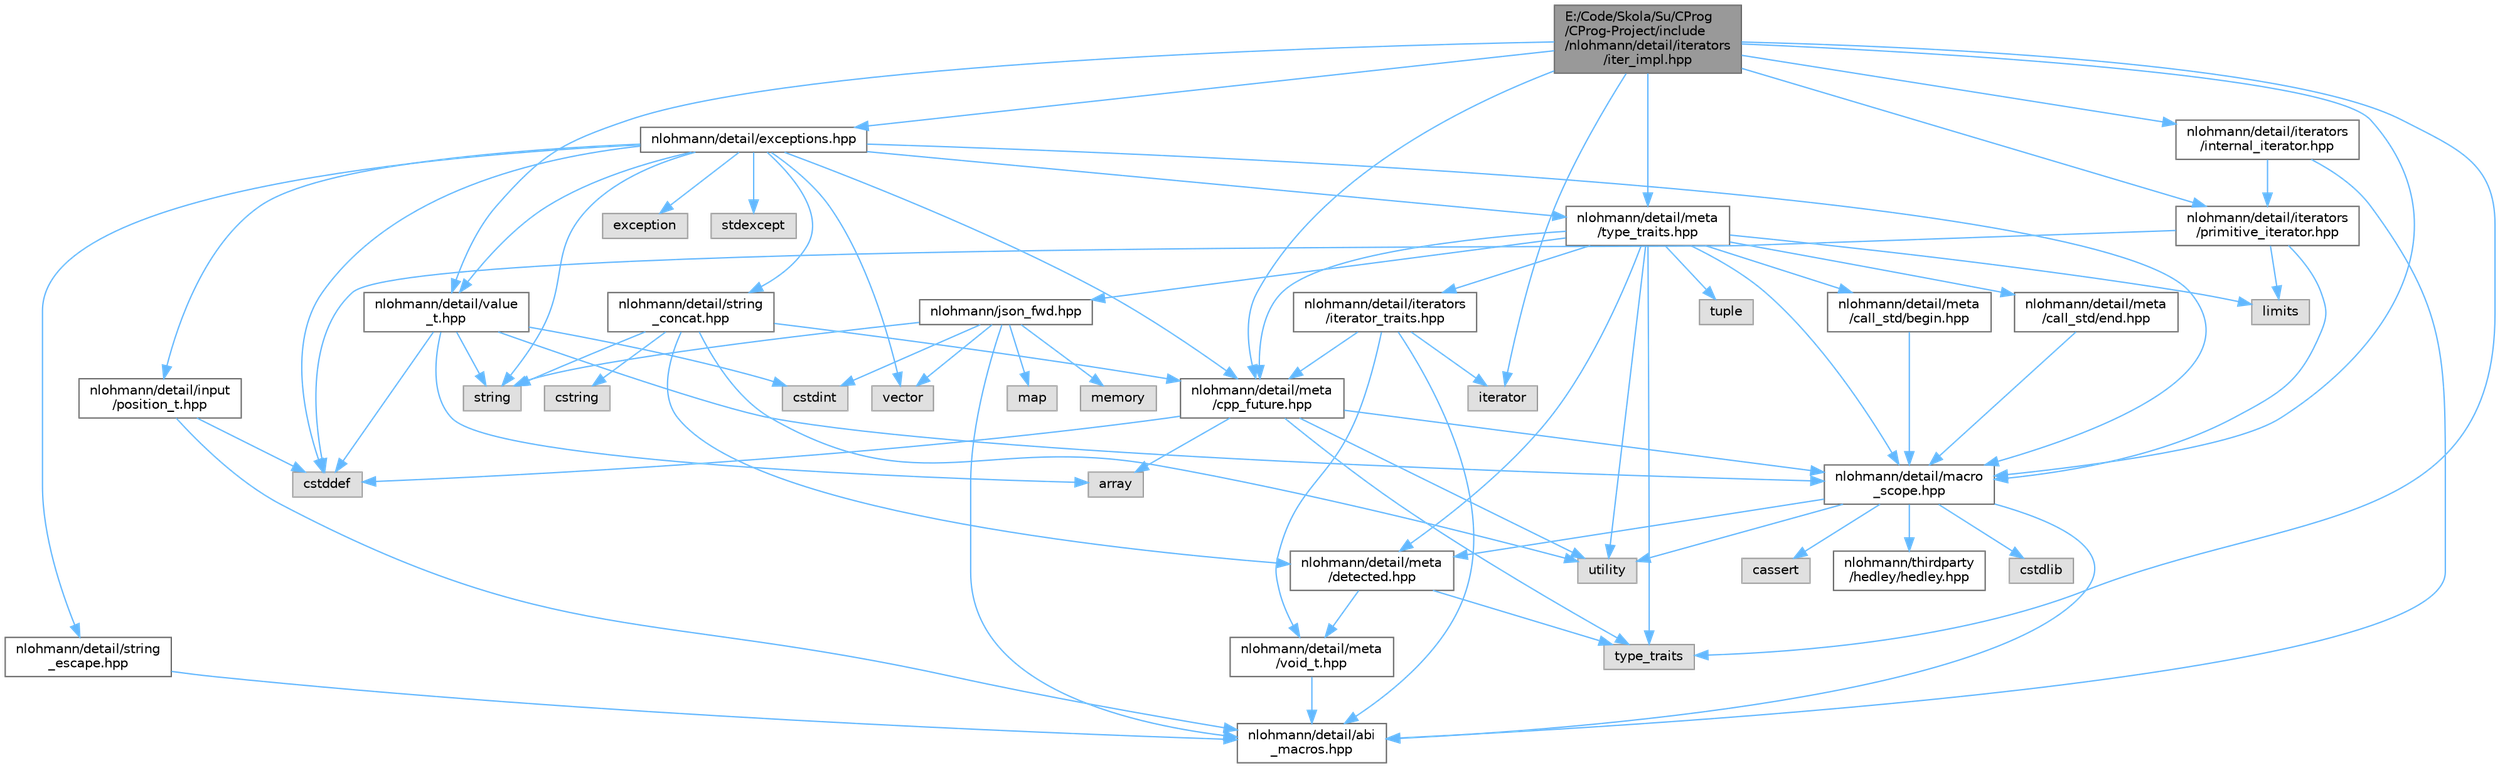 digraph "E:/Code/Skola/Su/CProg/CProg-Project/include/nlohmann/detail/iterators/iter_impl.hpp"
{
 // LATEX_PDF_SIZE
  bgcolor="transparent";
  edge [fontname=Helvetica,fontsize=10,labelfontname=Helvetica,labelfontsize=10];
  node [fontname=Helvetica,fontsize=10,shape=box,height=0.2,width=0.4];
  Node1 [id="Node000001",label="E:/Code/Skola/Su/CProg\l/CProg-Project/include\l/nlohmann/detail/iterators\l/iter_impl.hpp",height=0.2,width=0.4,color="gray40", fillcolor="grey60", style="filled", fontcolor="black",tooltip=" "];
  Node1 -> Node2 [id="edge77_Node000001_Node000002",color="steelblue1",style="solid",tooltip=" "];
  Node2 [id="Node000002",label="iterator",height=0.2,width=0.4,color="grey60", fillcolor="#E0E0E0", style="filled",tooltip=" "];
  Node1 -> Node3 [id="edge78_Node000001_Node000003",color="steelblue1",style="solid",tooltip=" "];
  Node3 [id="Node000003",label="type_traits",height=0.2,width=0.4,color="grey60", fillcolor="#E0E0E0", style="filled",tooltip=" "];
  Node1 -> Node4 [id="edge79_Node000001_Node000004",color="steelblue1",style="solid",tooltip=" "];
  Node4 [id="Node000004",label="nlohmann/detail/exceptions.hpp",height=0.2,width=0.4,color="grey40", fillcolor="white", style="filled",URL="$exceptions_8hpp.html",tooltip=" "];
  Node4 -> Node5 [id="edge80_Node000004_Node000005",color="steelblue1",style="solid",tooltip=" "];
  Node5 [id="Node000005",label="cstddef",height=0.2,width=0.4,color="grey60", fillcolor="#E0E0E0", style="filled",tooltip=" "];
  Node4 -> Node6 [id="edge81_Node000004_Node000006",color="steelblue1",style="solid",tooltip=" "];
  Node6 [id="Node000006",label="exception",height=0.2,width=0.4,color="grey60", fillcolor="#E0E0E0", style="filled",tooltip=" "];
  Node4 -> Node7 [id="edge82_Node000004_Node000007",color="steelblue1",style="solid",tooltip=" "];
  Node7 [id="Node000007",label="stdexcept",height=0.2,width=0.4,color="grey60", fillcolor="#E0E0E0", style="filled",tooltip=" "];
  Node4 -> Node8 [id="edge83_Node000004_Node000008",color="steelblue1",style="solid",tooltip=" "];
  Node8 [id="Node000008",label="string",height=0.2,width=0.4,color="grey60", fillcolor="#E0E0E0", style="filled",tooltip=" "];
  Node4 -> Node9 [id="edge84_Node000004_Node000009",color="steelblue1",style="solid",tooltip=" "];
  Node9 [id="Node000009",label="vector",height=0.2,width=0.4,color="grey60", fillcolor="#E0E0E0", style="filled",tooltip=" "];
  Node4 -> Node10 [id="edge85_Node000004_Node000010",color="steelblue1",style="solid",tooltip=" "];
  Node10 [id="Node000010",label="nlohmann/detail/value\l_t.hpp",height=0.2,width=0.4,color="grey40", fillcolor="white", style="filled",URL="$value__t_8hpp.html",tooltip=" "];
  Node10 -> Node11 [id="edge86_Node000010_Node000011",color="steelblue1",style="solid",tooltip=" "];
  Node11 [id="Node000011",label="array",height=0.2,width=0.4,color="grey60", fillcolor="#E0E0E0", style="filled",tooltip=" "];
  Node10 -> Node5 [id="edge87_Node000010_Node000005",color="steelblue1",style="solid",tooltip=" "];
  Node10 -> Node12 [id="edge88_Node000010_Node000012",color="steelblue1",style="solid",tooltip=" "];
  Node12 [id="Node000012",label="cstdint",height=0.2,width=0.4,color="grey60", fillcolor="#E0E0E0", style="filled",tooltip=" "];
  Node10 -> Node8 [id="edge89_Node000010_Node000008",color="steelblue1",style="solid",tooltip=" "];
  Node10 -> Node13 [id="edge90_Node000010_Node000013",color="steelblue1",style="solid",tooltip=" "];
  Node13 [id="Node000013",label="nlohmann/detail/macro\l_scope.hpp",height=0.2,width=0.4,color="grey40", fillcolor="white", style="filled",URL="$macro__scope_8hpp.html",tooltip=" "];
  Node13 -> Node14 [id="edge91_Node000013_Node000014",color="steelblue1",style="solid",tooltip=" "];
  Node14 [id="Node000014",label="utility",height=0.2,width=0.4,color="grey60", fillcolor="#E0E0E0", style="filled",tooltip=" "];
  Node13 -> Node15 [id="edge92_Node000013_Node000015",color="steelblue1",style="solid",tooltip=" "];
  Node15 [id="Node000015",label="nlohmann/detail/meta\l/detected.hpp",height=0.2,width=0.4,color="grey40", fillcolor="white", style="filled",URL="$detected_8hpp.html",tooltip=" "];
  Node15 -> Node3 [id="edge93_Node000015_Node000003",color="steelblue1",style="solid",tooltip=" "];
  Node15 -> Node16 [id="edge94_Node000015_Node000016",color="steelblue1",style="solid",tooltip=" "];
  Node16 [id="Node000016",label="nlohmann/detail/meta\l/void_t.hpp",height=0.2,width=0.4,color="grey40", fillcolor="white", style="filled",URL="$void__t_8hpp.html",tooltip=" "];
  Node16 -> Node17 [id="edge95_Node000016_Node000017",color="steelblue1",style="solid",tooltip=" "];
  Node17 [id="Node000017",label="nlohmann/detail/abi\l_macros.hpp",height=0.2,width=0.4,color="grey40", fillcolor="white", style="filled",URL="$abi__macros_8hpp.html",tooltip=" "];
  Node13 -> Node18 [id="edge96_Node000013_Node000018",color="steelblue1",style="solid",tooltip=" "];
  Node18 [id="Node000018",label="nlohmann/thirdparty\l/hedley/hedley.hpp",height=0.2,width=0.4,color="grey40", fillcolor="white", style="filled",URL="$hedley_8hpp.html",tooltip=" "];
  Node13 -> Node17 [id="edge97_Node000013_Node000017",color="steelblue1",style="solid",tooltip=" "];
  Node13 -> Node19 [id="edge98_Node000013_Node000019",color="steelblue1",style="solid",tooltip=" "];
  Node19 [id="Node000019",label="cstdlib",height=0.2,width=0.4,color="grey60", fillcolor="#E0E0E0", style="filled",tooltip=" "];
  Node13 -> Node20 [id="edge99_Node000013_Node000020",color="steelblue1",style="solid",tooltip=" "];
  Node20 [id="Node000020",label="cassert",height=0.2,width=0.4,color="grey60", fillcolor="#E0E0E0", style="filled",tooltip=" "];
  Node4 -> Node21 [id="edge100_Node000004_Node000021",color="steelblue1",style="solid",tooltip=" "];
  Node21 [id="Node000021",label="nlohmann/detail/string\l_escape.hpp",height=0.2,width=0.4,color="grey40", fillcolor="white", style="filled",URL="$string__escape_8hpp.html",tooltip=" "];
  Node21 -> Node17 [id="edge101_Node000021_Node000017",color="steelblue1",style="solid",tooltip=" "];
  Node4 -> Node22 [id="edge102_Node000004_Node000022",color="steelblue1",style="solid",tooltip=" "];
  Node22 [id="Node000022",label="nlohmann/detail/input\l/position_t.hpp",height=0.2,width=0.4,color="grey40", fillcolor="white", style="filled",URL="$position__t_8hpp.html",tooltip=" "];
  Node22 -> Node5 [id="edge103_Node000022_Node000005",color="steelblue1",style="solid",tooltip=" "];
  Node22 -> Node17 [id="edge104_Node000022_Node000017",color="steelblue1",style="solid",tooltip=" "];
  Node4 -> Node13 [id="edge105_Node000004_Node000013",color="steelblue1",style="solid",tooltip=" "];
  Node4 -> Node23 [id="edge106_Node000004_Node000023",color="steelblue1",style="solid",tooltip=" "];
  Node23 [id="Node000023",label="nlohmann/detail/meta\l/cpp_future.hpp",height=0.2,width=0.4,color="grey40", fillcolor="white", style="filled",URL="$cpp__future_8hpp.html",tooltip=" "];
  Node23 -> Node11 [id="edge107_Node000023_Node000011",color="steelblue1",style="solid",tooltip=" "];
  Node23 -> Node5 [id="edge108_Node000023_Node000005",color="steelblue1",style="solid",tooltip=" "];
  Node23 -> Node3 [id="edge109_Node000023_Node000003",color="steelblue1",style="solid",tooltip=" "];
  Node23 -> Node14 [id="edge110_Node000023_Node000014",color="steelblue1",style="solid",tooltip=" "];
  Node23 -> Node13 [id="edge111_Node000023_Node000013",color="steelblue1",style="solid",tooltip=" "];
  Node4 -> Node24 [id="edge112_Node000004_Node000024",color="steelblue1",style="solid",tooltip=" "];
  Node24 [id="Node000024",label="nlohmann/detail/meta\l/type_traits.hpp",height=0.2,width=0.4,color="grey40", fillcolor="white", style="filled",URL="$type__traits_8hpp.html",tooltip=" "];
  Node24 -> Node25 [id="edge113_Node000024_Node000025",color="steelblue1",style="solid",tooltip=" "];
  Node25 [id="Node000025",label="limits",height=0.2,width=0.4,color="grey60", fillcolor="#E0E0E0", style="filled",tooltip=" "];
  Node24 -> Node3 [id="edge114_Node000024_Node000003",color="steelblue1",style="solid",tooltip=" "];
  Node24 -> Node14 [id="edge115_Node000024_Node000014",color="steelblue1",style="solid",tooltip=" "];
  Node24 -> Node26 [id="edge116_Node000024_Node000026",color="steelblue1",style="solid",tooltip=" "];
  Node26 [id="Node000026",label="tuple",height=0.2,width=0.4,color="grey60", fillcolor="#E0E0E0", style="filled",tooltip=" "];
  Node24 -> Node27 [id="edge117_Node000024_Node000027",color="steelblue1",style="solid",tooltip=" "];
  Node27 [id="Node000027",label="nlohmann/detail/iterators\l/iterator_traits.hpp",height=0.2,width=0.4,color="grey40", fillcolor="white", style="filled",URL="$iterator__traits_8hpp.html",tooltip=" "];
  Node27 -> Node2 [id="edge118_Node000027_Node000002",color="steelblue1",style="solid",tooltip=" "];
  Node27 -> Node17 [id="edge119_Node000027_Node000017",color="steelblue1",style="solid",tooltip=" "];
  Node27 -> Node16 [id="edge120_Node000027_Node000016",color="steelblue1",style="solid",tooltip=" "];
  Node27 -> Node23 [id="edge121_Node000027_Node000023",color="steelblue1",style="solid",tooltip=" "];
  Node24 -> Node13 [id="edge122_Node000024_Node000013",color="steelblue1",style="solid",tooltip=" "];
  Node24 -> Node28 [id="edge123_Node000024_Node000028",color="steelblue1",style="solid",tooltip=" "];
  Node28 [id="Node000028",label="nlohmann/detail/meta\l/call_std/begin.hpp",height=0.2,width=0.4,color="grey40", fillcolor="white", style="filled",URL="$begin_8hpp.html",tooltip=" "];
  Node28 -> Node13 [id="edge124_Node000028_Node000013",color="steelblue1",style="solid",tooltip=" "];
  Node24 -> Node29 [id="edge125_Node000024_Node000029",color="steelblue1",style="solid",tooltip=" "];
  Node29 [id="Node000029",label="nlohmann/detail/meta\l/call_std/end.hpp",height=0.2,width=0.4,color="grey40", fillcolor="white", style="filled",URL="$end_8hpp.html",tooltip=" "];
  Node29 -> Node13 [id="edge126_Node000029_Node000013",color="steelblue1",style="solid",tooltip=" "];
  Node24 -> Node23 [id="edge127_Node000024_Node000023",color="steelblue1",style="solid",tooltip=" "];
  Node24 -> Node15 [id="edge128_Node000024_Node000015",color="steelblue1",style="solid",tooltip=" "];
  Node24 -> Node30 [id="edge129_Node000024_Node000030",color="steelblue1",style="solid",tooltip=" "];
  Node30 [id="Node000030",label="nlohmann/json_fwd.hpp",height=0.2,width=0.4,color="grey40", fillcolor="white", style="filled",URL="$json__fwd_8hpp.html",tooltip=" "];
  Node30 -> Node12 [id="edge130_Node000030_Node000012",color="steelblue1",style="solid",tooltip=" "];
  Node30 -> Node31 [id="edge131_Node000030_Node000031",color="steelblue1",style="solid",tooltip=" "];
  Node31 [id="Node000031",label="map",height=0.2,width=0.4,color="grey60", fillcolor="#E0E0E0", style="filled",tooltip=" "];
  Node30 -> Node32 [id="edge132_Node000030_Node000032",color="steelblue1",style="solid",tooltip=" "];
  Node32 [id="Node000032",label="memory",height=0.2,width=0.4,color="grey60", fillcolor="#E0E0E0", style="filled",tooltip=" "];
  Node30 -> Node8 [id="edge133_Node000030_Node000008",color="steelblue1",style="solid",tooltip=" "];
  Node30 -> Node9 [id="edge134_Node000030_Node000009",color="steelblue1",style="solid",tooltip=" "];
  Node30 -> Node17 [id="edge135_Node000030_Node000017",color="steelblue1",style="solid",tooltip=" "];
  Node4 -> Node33 [id="edge136_Node000004_Node000033",color="steelblue1",style="solid",tooltip=" "];
  Node33 [id="Node000033",label="nlohmann/detail/string\l_concat.hpp",height=0.2,width=0.4,color="grey40", fillcolor="white", style="filled",URL="$string__concat_8hpp.html",tooltip=" "];
  Node33 -> Node34 [id="edge137_Node000033_Node000034",color="steelblue1",style="solid",tooltip=" "];
  Node34 [id="Node000034",label="cstring",height=0.2,width=0.4,color="grey60", fillcolor="#E0E0E0", style="filled",tooltip=" "];
  Node33 -> Node8 [id="edge138_Node000033_Node000008",color="steelblue1",style="solid",tooltip=" "];
  Node33 -> Node14 [id="edge139_Node000033_Node000014",color="steelblue1",style="solid",tooltip=" "];
  Node33 -> Node23 [id="edge140_Node000033_Node000023",color="steelblue1",style="solid",tooltip=" "];
  Node33 -> Node15 [id="edge141_Node000033_Node000015",color="steelblue1",style="solid",tooltip=" "];
  Node1 -> Node35 [id="edge142_Node000001_Node000035",color="steelblue1",style="solid",tooltip=" "];
  Node35 [id="Node000035",label="nlohmann/detail/iterators\l/internal_iterator.hpp",height=0.2,width=0.4,color="grey40", fillcolor="white", style="filled",URL="$internal__iterator_8hpp.html",tooltip=" "];
  Node35 -> Node17 [id="edge143_Node000035_Node000017",color="steelblue1",style="solid",tooltip=" "];
  Node35 -> Node36 [id="edge144_Node000035_Node000036",color="steelblue1",style="solid",tooltip=" "];
  Node36 [id="Node000036",label="nlohmann/detail/iterators\l/primitive_iterator.hpp",height=0.2,width=0.4,color="grey40", fillcolor="white", style="filled",URL="$primitive__iterator_8hpp.html",tooltip=" "];
  Node36 -> Node5 [id="edge145_Node000036_Node000005",color="steelblue1",style="solid",tooltip=" "];
  Node36 -> Node25 [id="edge146_Node000036_Node000025",color="steelblue1",style="solid",tooltip=" "];
  Node36 -> Node13 [id="edge147_Node000036_Node000013",color="steelblue1",style="solid",tooltip=" "];
  Node1 -> Node36 [id="edge148_Node000001_Node000036",color="steelblue1",style="solid",tooltip=" "];
  Node1 -> Node13 [id="edge149_Node000001_Node000013",color="steelblue1",style="solid",tooltip=" "];
  Node1 -> Node23 [id="edge150_Node000001_Node000023",color="steelblue1",style="solid",tooltip=" "];
  Node1 -> Node24 [id="edge151_Node000001_Node000024",color="steelblue1",style="solid",tooltip=" "];
  Node1 -> Node10 [id="edge152_Node000001_Node000010",color="steelblue1",style="solid",tooltip=" "];
}
